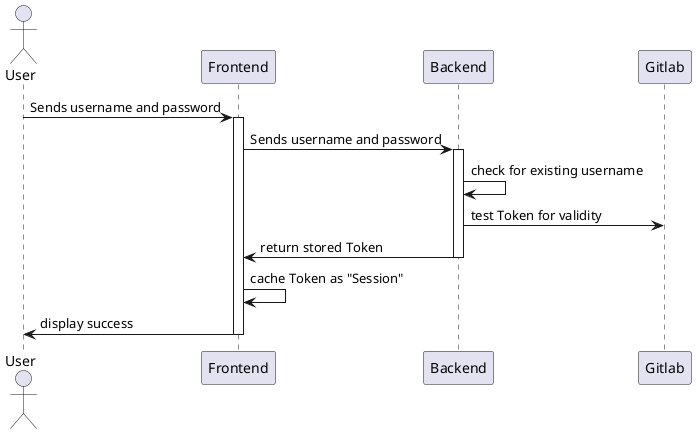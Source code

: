 @startuml
actor User
participant Frontend
participant Backend
participant Gitlab

User -> Frontend: Sends username and password
activate Frontend
Frontend -> Backend: Sends username and password
activate Backend
Backend -> Backend: check for existing username
Backend -> Gitlab: test Token for validity
Frontend <- Backend: return stored Token
deactivate Backend
Frontend -> Frontend: cache Token as "Session"
User <- Frontend: display success
deactivate Frontend
@enduml
